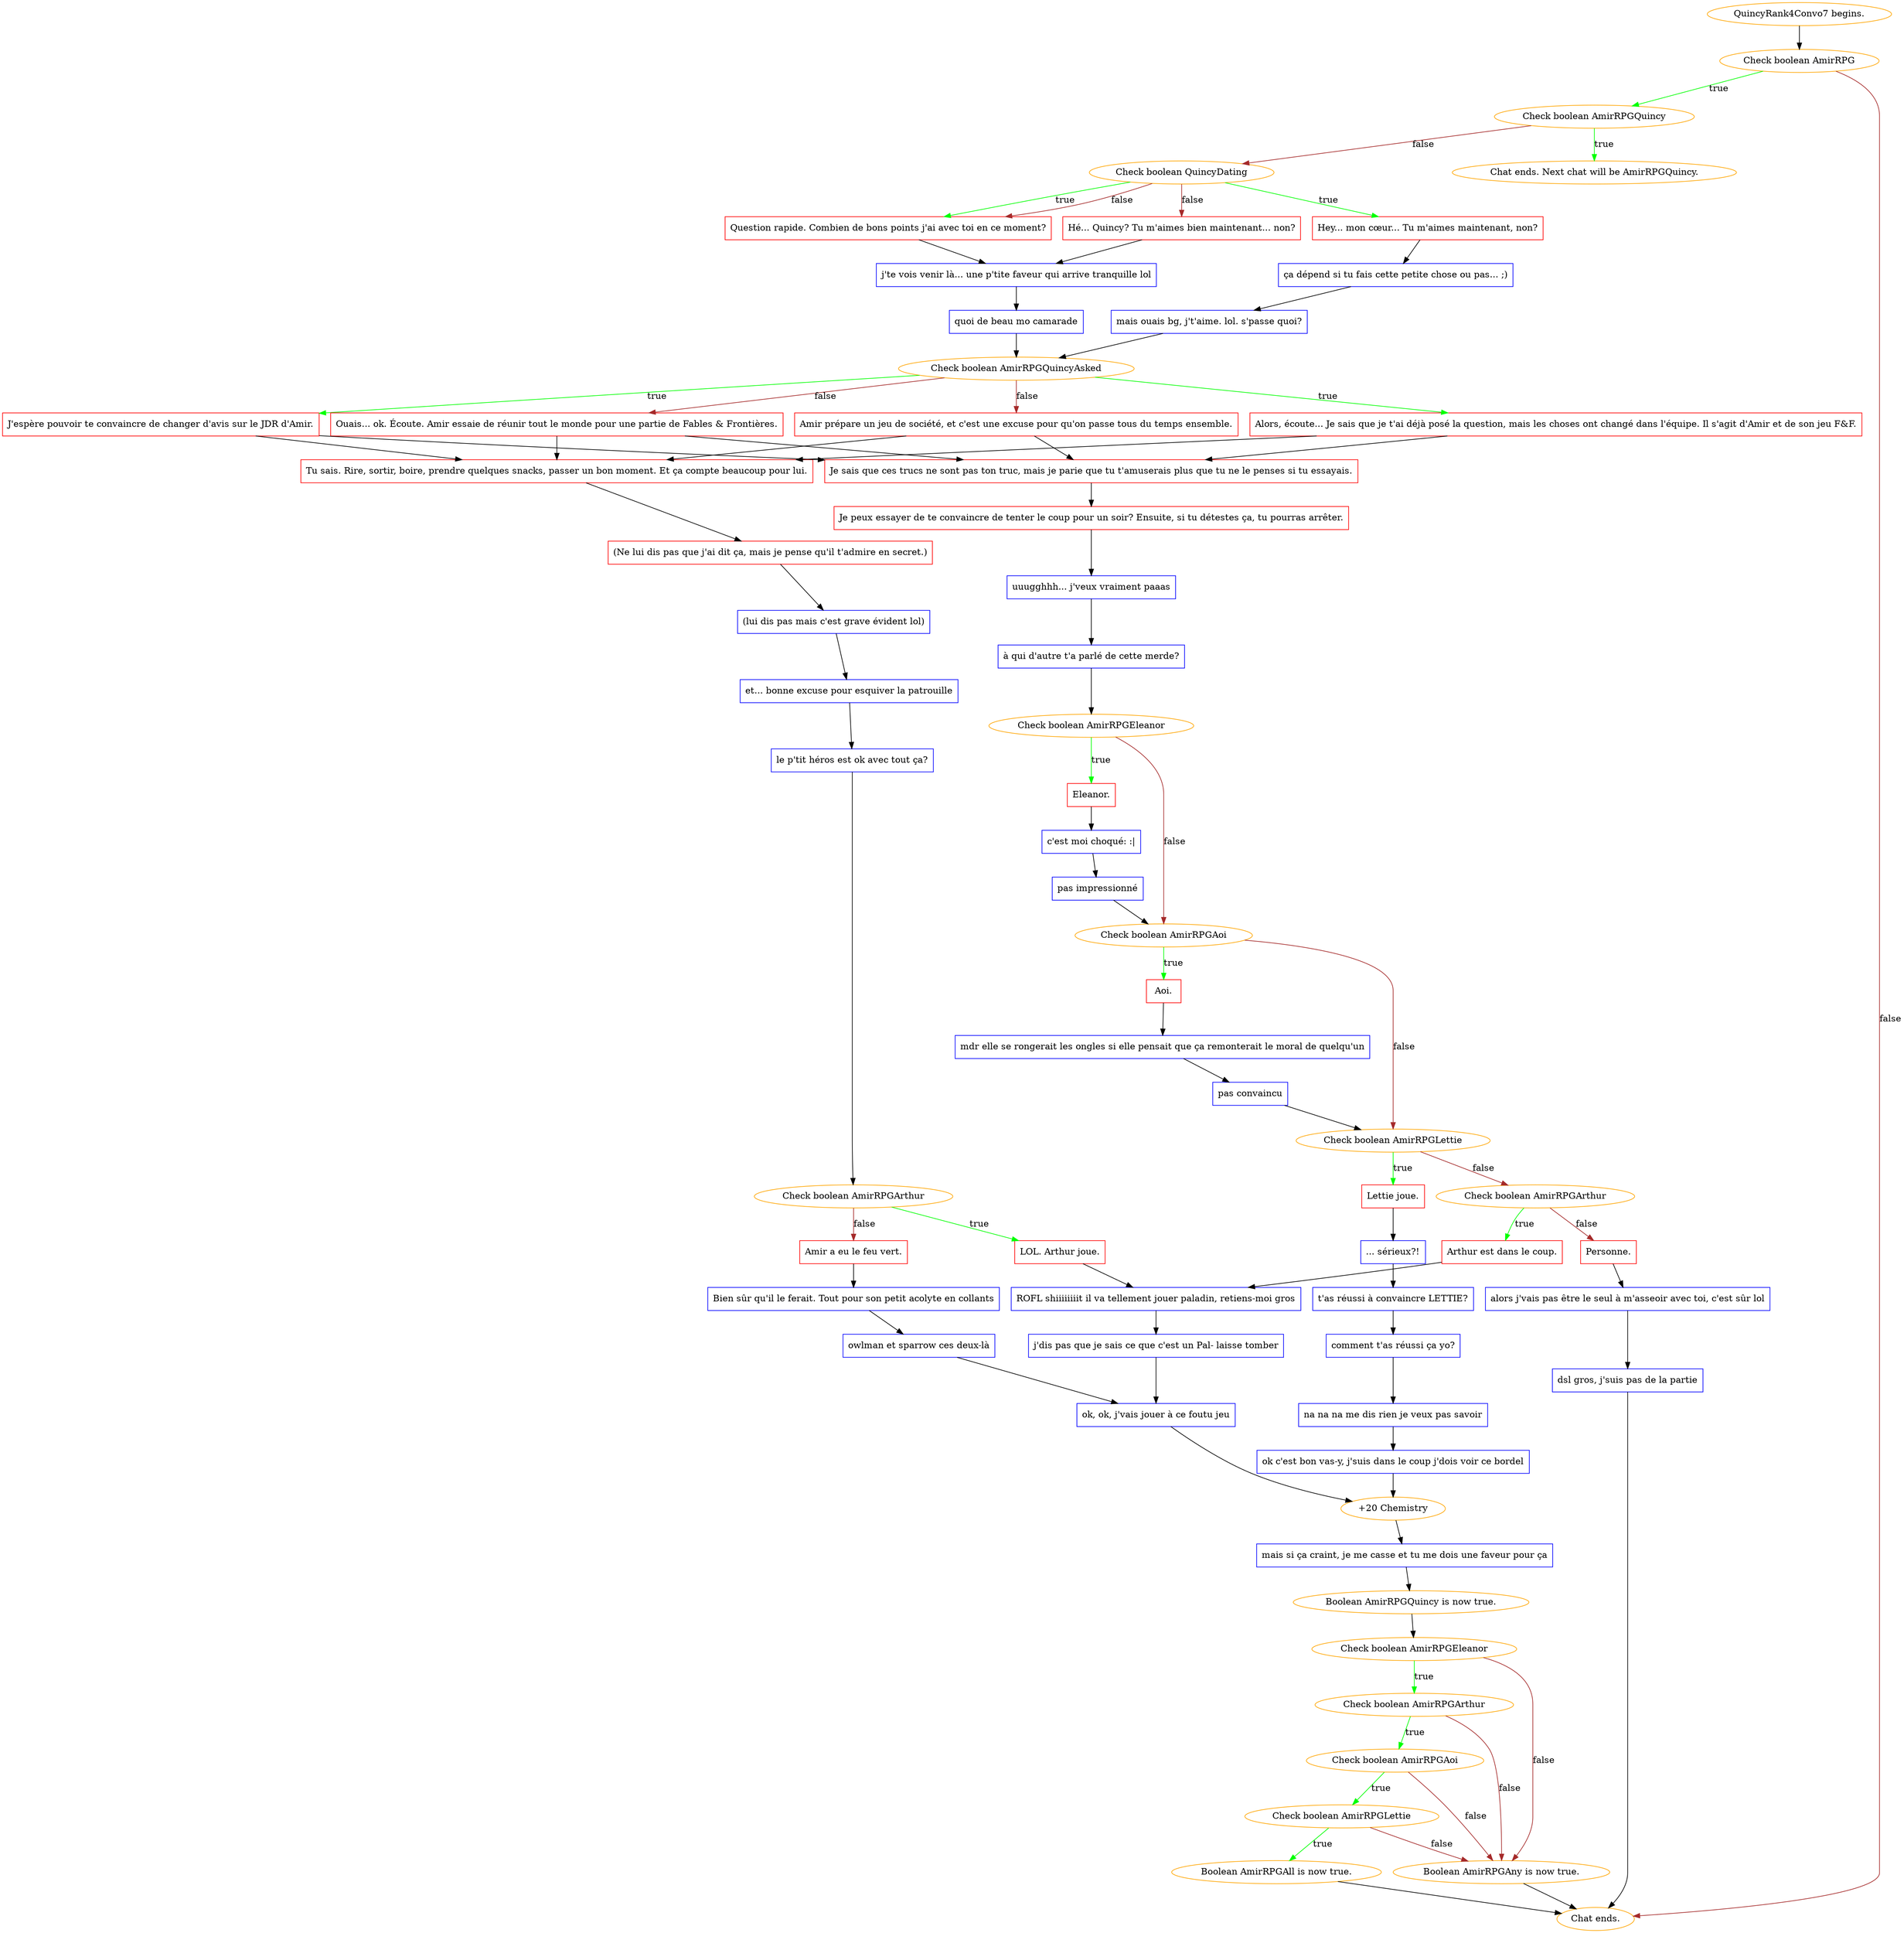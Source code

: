 digraph {
	"QuincyRank4Convo7 begins." [color=orange];
		"QuincyRank4Convo7 begins." -> j1894892187;
	j1894892187 [label="Check boolean AmirRPG",color=orange];
		j1894892187 -> j1845729516 [label=true,color=green];
		j1894892187 -> "Chat ends." [label=false,color=brown];
	j1845729516 [label="Check boolean AmirRPGQuincy",color=orange];
		j1845729516 -> "Chat ends. Next chat will be AmirRPGQuincy." [label=true,color=green];
		j1845729516 -> j3190823774 [label=false,color=brown];
	"Chat ends." [color=orange];
	"Chat ends. Next chat will be AmirRPGQuincy." [color=orange];
	j3190823774 [label="Check boolean QuincyDating",color=orange];
		j3190823774 -> j870101598 [label=true,color=green];
		j3190823774 -> j1952921567 [label=true,color=green];
		j3190823774 -> j1241290263 [label=false,color=brown];
		j3190823774 -> j1952921567 [label=false,color=brown];
	j870101598 [label="Hey... mon cœur... Tu m'aimes maintenant, non?",shape=box,color=red];
		j870101598 -> j90036871;
	j1952921567 [label="Question rapide. Combien de bons points j'ai avec toi en ce moment?",shape=box,color=red];
		j1952921567 -> j172337522;
	j1241290263 [label="Hé... Quincy? Tu m'aimes bien maintenant... non?",shape=box,color=red];
		j1241290263 -> j172337522;
	j90036871 [label="ça dépend si tu fais cette petite chose ou pas... ;)",shape=box,color=blue];
		j90036871 -> j1519097270;
	j172337522 [label="j'te vois venir là... une p'tite faveur qui arrive tranquille lol",shape=box,color=blue];
		j172337522 -> j2516126558;
	j1519097270 [label="mais ouais bg, j't'aime. lol. s'passe quoi?",shape=box,color=blue];
		j1519097270 -> j1357037147;
	j2516126558 [label="quoi de beau mo camarade",shape=box,color=blue];
		j2516126558 -> j1357037147;
	j1357037147 [label="Check boolean AmirRPGQuincyAsked",color=orange];
		j1357037147 -> j2086493712 [label=true,color=green];
		j1357037147 -> j978724736 [label=true,color=green];
		j1357037147 -> j4282916400 [label=false,color=brown];
		j1357037147 -> j2239874357 [label=false,color=brown];
	j2086493712 [label="Alors, écoute... Je sais que je t'ai déjà posé la question, mais les choses ont changé dans l'équipe. Il s'agit d'Amir et de son jeu F&F.",shape=box,color=red];
		j2086493712 -> j3225912484;
		j2086493712 -> j1280177815;
	j978724736 [label="J'espère pouvoir te convaincre de changer d'avis sur le JDR d'Amir.",shape=box,color=red];
		j978724736 -> j3225912484;
		j978724736 -> j1280177815;
	j4282916400 [label="Ouais... ok. Écoute. Amir essaie de réunir tout le monde pour une partie de Fables & Frontières.",shape=box,color=red];
		j4282916400 -> j3225912484;
		j4282916400 -> j1280177815;
	j2239874357 [label="Amir prépare un jeu de société, et c'est une excuse pour qu'on passe tous du temps ensemble.",shape=box,color=red];
		j2239874357 -> j3225912484;
		j2239874357 -> j1280177815;
	j3225912484 [label="Je sais que ces trucs ne sont pas ton truc, mais je parie que tu t'amuserais plus que tu ne le penses si tu essayais.",shape=box,color=red];
		j3225912484 -> j2144231056;
	j1280177815 [label="Tu sais. Rire, sortir, boire, prendre quelques snacks, passer un bon moment. Et ça compte beaucoup pour lui.",shape=box,color=red];
		j1280177815 -> j3526899409;
	j2144231056 [label="Je peux essayer de te convaincre de tenter le coup pour un soir? Ensuite, si tu détestes ça, tu pourras arrêter.",shape=box,color=red];
		j2144231056 -> j1448830938;
	j3526899409 [label="(Ne lui dis pas que j'ai dit ça, mais je pense qu'il t'admire en secret.)",shape=box,color=red];
		j3526899409 -> j1670374021;
	j1448830938 [label="uuugghhh... j'veux vraiment paaas",shape=box,color=blue];
		j1448830938 -> j2242650295;
	j1670374021 [label="(lui dis pas mais c'est grave évident lol)",shape=box,color=blue];
		j1670374021 -> j4172746345;
	j2242650295 [label="à qui d'autre t'a parlé de cette merde?",shape=box,color=blue];
		j2242650295 -> j3332088726;
	j4172746345 [label="et... bonne excuse pour esquiver la patrouille",shape=box,color=blue];
		j4172746345 -> j2626477853;
	j3332088726 [label="Check boolean AmirRPGEleanor",color=orange];
		j3332088726 -> j2341783389 [label=true,color=green];
		j3332088726 -> j2586803196 [label=false,color=brown];
	j2626477853 [label="le p'tit héros est ok avec tout ça?",shape=box,color=blue];
		j2626477853 -> j2796444917;
	j2341783389 [label="Eleanor.",shape=box,color=red];
		j2341783389 -> j2655323785;
	j2586803196 [label="Check boolean AmirRPGAoi",color=orange];
		j2586803196 -> j3938573898 [label=true,color=green];
		j2586803196 -> j249376932 [label=false,color=brown];
	j2796444917 [label="Check boolean AmirRPGArthur",color=orange];
		j2796444917 -> j105817223 [label=true,color=green];
		j2796444917 -> j2454610899 [label=false,color=brown];
	j2655323785 [label="c'est moi choqué: :|",shape=box,color=blue];
		j2655323785 -> j1054001772;
	j3938573898 [label="Aoi.",shape=box,color=red];
		j3938573898 -> j1711161273;
	j249376932 [label="Check boolean AmirRPGLettie",color=orange];
		j249376932 -> j1675384724 [label=true,color=green];
		j249376932 -> j1159174553 [label=false,color=brown];
	j105817223 [label="LOL. Arthur joue.",shape=box,color=red];
		j105817223 -> j1416802028;
	j2454610899 [label="Amir a eu le feu vert.",shape=box,color=red];
		j2454610899 -> j2851128191;
	j1054001772 [label="pas impressionné",shape=box,color=blue];
		j1054001772 -> j2586803196;
	j1711161273 [label="mdr elle se rongerait les ongles si elle pensait que ça remonterait le moral de quelqu'un",shape=box,color=blue];
		j1711161273 -> j12199230;
	j1675384724 [label="Lettie joue.",shape=box,color=red];
		j1675384724 -> j1516682380;
	j1159174553 [label="Check boolean AmirRPGArthur",color=orange];
		j1159174553 -> j333398050 [label=true,color=green];
		j1159174553 -> j2182746800 [label=false,color=brown];
	j1416802028 [label="ROFL shiiiiiiiit il va tellement jouer paladin, retiens-moi gros",shape=box,color=blue];
		j1416802028 -> j2133140648;
	j2851128191 [label="Bien sûr qu'il le ferait. Tout pour son petit acolyte en collants",shape=box,color=blue];
		j2851128191 -> j1087691567;
	j12199230 [label="pas convaincu",shape=box,color=blue];
		j12199230 -> j249376932;
	j1516682380 [label="... sérieux?!",shape=box,color=blue];
		j1516682380 -> j413978198;
	j333398050 [label="Arthur est dans le coup.",shape=box,color=red];
		j333398050 -> j1416802028;
	j2182746800 [label="Personne.",shape=box,color=red];
		j2182746800 -> j14531123;
	j2133140648 [label="j'dis pas que je sais ce que c'est un Pal- laisse tomber",shape=box,color=blue];
		j2133140648 -> j2717870938;
	j1087691567 [label="owlman et sparrow ces deux-là",shape=box,color=blue];
		j1087691567 -> j2717870938;
	j413978198 [label="t'as réussi à convaincre LETTIE?",shape=box,color=blue];
		j413978198 -> j4223939567;
	j14531123 [label="alors j'vais pas être le seul à m'asseoir avec toi, c'est sûr lol",shape=box,color=blue];
		j14531123 -> j2497639111;
	j2717870938 [label="ok, ok, j'vais jouer à ce foutu jeu",shape=box,color=blue];
		j2717870938 -> j242992750;
	j4223939567 [label="comment t'as réussi ça yo?",shape=box,color=blue];
		j4223939567 -> j3678357482;
	j2497639111 [label="dsl gros, j'suis pas de la partie",shape=box,color=blue];
		j2497639111 -> "Chat ends.";
	j242992750 [label="+20 Chemistry",color=orange];
		j242992750 -> j2241224331;
	j3678357482 [label="na na na me dis rien je veux pas savoir",shape=box,color=blue];
		j3678357482 -> j1566804458;
	j2241224331 [label="mais si ça craint, je me casse et tu me dois une faveur pour ça",shape=box,color=blue];
		j2241224331 -> j2600890740;
	j1566804458 [label="ok c'est bon vas-y, j'suis dans le coup j'dois voir ce bordel",shape=box,color=blue];
		j1566804458 -> j242992750;
	j2600890740 [label="Boolean AmirRPGQuincy is now true.",color=orange];
		j2600890740 -> j3475450443;
	j3475450443 [label="Check boolean AmirRPGEleanor",color=orange];
		j3475450443 -> j1061158905 [label=true,color=green];
		j3475450443 -> j1992773596 [label=false,color=brown];
	j1061158905 [label="Check boolean AmirRPGArthur",color=orange];
		j1061158905 -> j173832842 [label=true,color=green];
		j1061158905 -> j1992773596 [label=false,color=brown];
	j1992773596 [label="Boolean AmirRPGAny is now true.",color=orange];
		j1992773596 -> "Chat ends.";
	j173832842 [label="Check boolean AmirRPGAoi",color=orange];
		j173832842 -> j530051719 [label=true,color=green];
		j173832842 -> j1992773596 [label=false,color=brown];
	j530051719 [label="Check boolean AmirRPGLettie",color=orange];
		j530051719 -> j2677000302 [label=true,color=green];
		j530051719 -> j1992773596 [label=false,color=brown];
	j2677000302 [label="Boolean AmirRPGAll is now true.",color=orange];
		j2677000302 -> "Chat ends.";
}